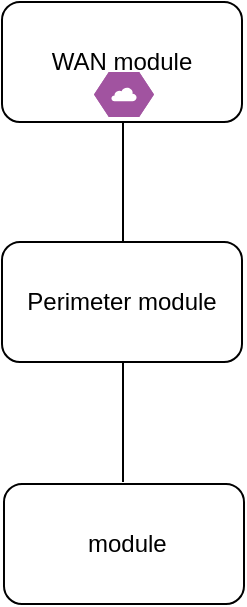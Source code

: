 <mxfile version="24.8.3">
  <diagram name="Trang-1" id="bGXka7kZ5i1cgQGe3GFj">
    <mxGraphModel dx="794" dy="446" grid="1" gridSize="10" guides="1" tooltips="1" connect="1" arrows="1" fold="1" page="1" pageScale="1" pageWidth="827" pageHeight="1169" math="0" shadow="0">
      <root>
        <mxCell id="0" />
        <mxCell id="1" parent="0" />
        <mxCell id="uSF8pJYz4aR2M7SOLnGN-1" value="WAN module" style="rounded=1;whiteSpace=wrap;html=1;" vertex="1" parent="1">
          <mxGeometry x="310" y="50" width="120" height="60" as="geometry" />
        </mxCell>
        <mxCell id="uSF8pJYz4aR2M7SOLnGN-2" value="" style="verticalLabelPosition=bottom;sketch=0;html=1;fillColor=#A153A0;strokeColor=#ffffff;verticalAlign=top;align=center;points=[[0,0.5,0],[0.125,0.25,0],[0.25,0,0],[0.5,0,0],[0.75,0,0],[0.875,0.25,0],[1,0.5,0],[0.875,0.75,0],[0.75,1,0],[0.5,1,0],[0.125,0.75,0]];pointerEvents=1;shape=mxgraph.cisco_safe.compositeIcon;bgIcon=mxgraph.cisco_safe.design.blank_device;resIcon=mxgraph.cisco_safe.design.sd_wan;" vertex="1" parent="1">
          <mxGeometry x="356" y="85" width="30" height="22.5" as="geometry" />
        </mxCell>
        <mxCell id="uSF8pJYz4aR2M7SOLnGN-4" value="" style="endArrow=none;html=1;rounded=0;" edge="1" parent="1">
          <mxGeometry width="50" height="50" relative="1" as="geometry">
            <mxPoint x="370.5" y="170" as="sourcePoint" />
            <mxPoint x="370.5" y="110" as="targetPoint" />
          </mxGeometry>
        </mxCell>
        <mxCell id="uSF8pJYz4aR2M7SOLnGN-5" value="Perimeter module" style="rounded=1;whiteSpace=wrap;html=1;" vertex="1" parent="1">
          <mxGeometry x="310" y="170" width="120" height="60" as="geometry" />
        </mxCell>
        <mxCell id="uSF8pJYz4aR2M7SOLnGN-6" value="&amp;nbsp;module" style="rounded=1;whiteSpace=wrap;html=1;" vertex="1" parent="1">
          <mxGeometry x="311" y="291" width="120" height="60" as="geometry" />
        </mxCell>
        <mxCell id="uSF8pJYz4aR2M7SOLnGN-7" value="" style="endArrow=none;html=1;rounded=0;" edge="1" parent="1">
          <mxGeometry width="50" height="50" relative="1" as="geometry">
            <mxPoint x="370.5" y="290" as="sourcePoint" />
            <mxPoint x="370.5" y="230" as="targetPoint" />
          </mxGeometry>
        </mxCell>
      </root>
    </mxGraphModel>
  </diagram>
</mxfile>
